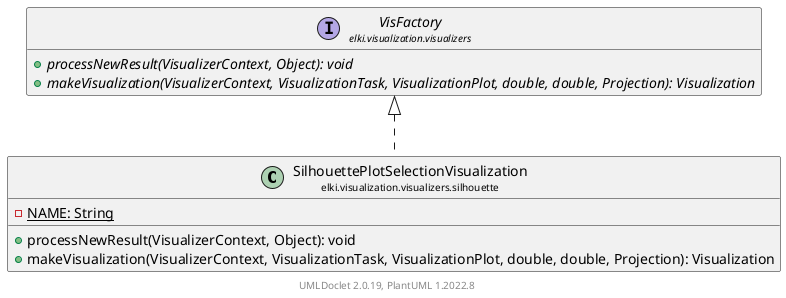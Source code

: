 @startuml
    remove .*\.(Instance|Par|Parameterizer|Factory)$
    set namespaceSeparator none
    hide empty fields
    hide empty methods

    class "<size:14>SilhouettePlotSelectionVisualization\n<size:10>elki.visualization.visualizers.silhouette" as elki.visualization.visualizers.silhouette.SilhouettePlotSelectionVisualization [[SilhouettePlotSelectionVisualization.html]] {
        {static} -NAME: String
        +processNewResult(VisualizerContext, Object): void
        +makeVisualization(VisualizerContext, VisualizationTask, VisualizationPlot, double, double, Projection): Visualization
    }

    interface "<size:14>VisFactory\n<size:10>elki.visualization.visualizers" as elki.visualization.visualizers.VisFactory [[../VisFactory.html]] {
        {abstract} +processNewResult(VisualizerContext, Object): void
        {abstract} +makeVisualization(VisualizerContext, VisualizationTask, VisualizationPlot, double, double, Projection): Visualization
    }
    class "<size:14>SilhouettePlotSelectionVisualization.Instance\n<size:10>elki.visualization.visualizers.silhouette" as elki.visualization.visualizers.silhouette.SilhouettePlotSelectionVisualization.Instance [[SilhouettePlotSelectionVisualization.Instance.html]]

    elki.visualization.visualizers.VisFactory <|.. elki.visualization.visualizers.silhouette.SilhouettePlotSelectionVisualization
    elki.visualization.visualizers.silhouette.SilhouettePlotSelectionVisualization +-- elki.visualization.visualizers.silhouette.SilhouettePlotSelectionVisualization.Instance

    center footer UMLDoclet 2.0.19, PlantUML 1.2022.8
@enduml
